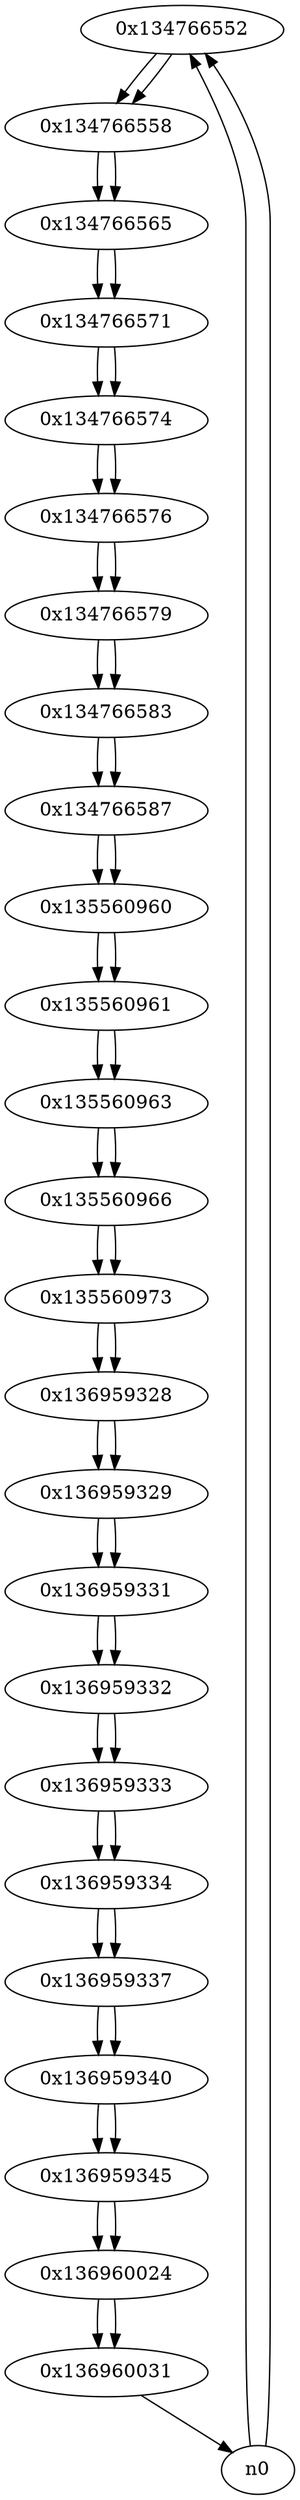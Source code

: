 digraph G{
/* nodes */
  n1 [label="0x134766552"]
  n2 [label="0x134766558"]
  n3 [label="0x134766565"]
  n4 [label="0x134766571"]
  n5 [label="0x134766574"]
  n6 [label="0x134766576"]
  n7 [label="0x134766579"]
  n8 [label="0x134766583"]
  n9 [label="0x134766587"]
  n10 [label="0x135560960"]
  n11 [label="0x135560961"]
  n12 [label="0x135560963"]
  n13 [label="0x135560966"]
  n14 [label="0x135560973"]
  n15 [label="0x136959328"]
  n16 [label="0x136959329"]
  n17 [label="0x136959331"]
  n18 [label="0x136959332"]
  n19 [label="0x136959333"]
  n20 [label="0x136959334"]
  n21 [label="0x136959337"]
  n22 [label="0x136959340"]
  n23 [label="0x136959345"]
  n24 [label="0x136960024"]
  n25 [label="0x136960031"]
/* edges */
n1 -> n2;
n0 -> n1;
n0 -> n1;
n2 -> n3;
n1 -> n2;
n3 -> n4;
n2 -> n3;
n4 -> n5;
n3 -> n4;
n5 -> n6;
n4 -> n5;
n6 -> n7;
n5 -> n6;
n7 -> n8;
n6 -> n7;
n8 -> n9;
n7 -> n8;
n9 -> n10;
n8 -> n9;
n10 -> n11;
n9 -> n10;
n11 -> n12;
n10 -> n11;
n12 -> n13;
n11 -> n12;
n13 -> n14;
n12 -> n13;
n14 -> n15;
n13 -> n14;
n15 -> n16;
n14 -> n15;
n16 -> n17;
n15 -> n16;
n17 -> n18;
n16 -> n17;
n18 -> n19;
n17 -> n18;
n19 -> n20;
n18 -> n19;
n20 -> n21;
n19 -> n20;
n21 -> n22;
n20 -> n21;
n22 -> n23;
n21 -> n22;
n23 -> n24;
n22 -> n23;
n24 -> n25;
n23 -> n24;
n25 -> n0;
n24 -> n25;
}
